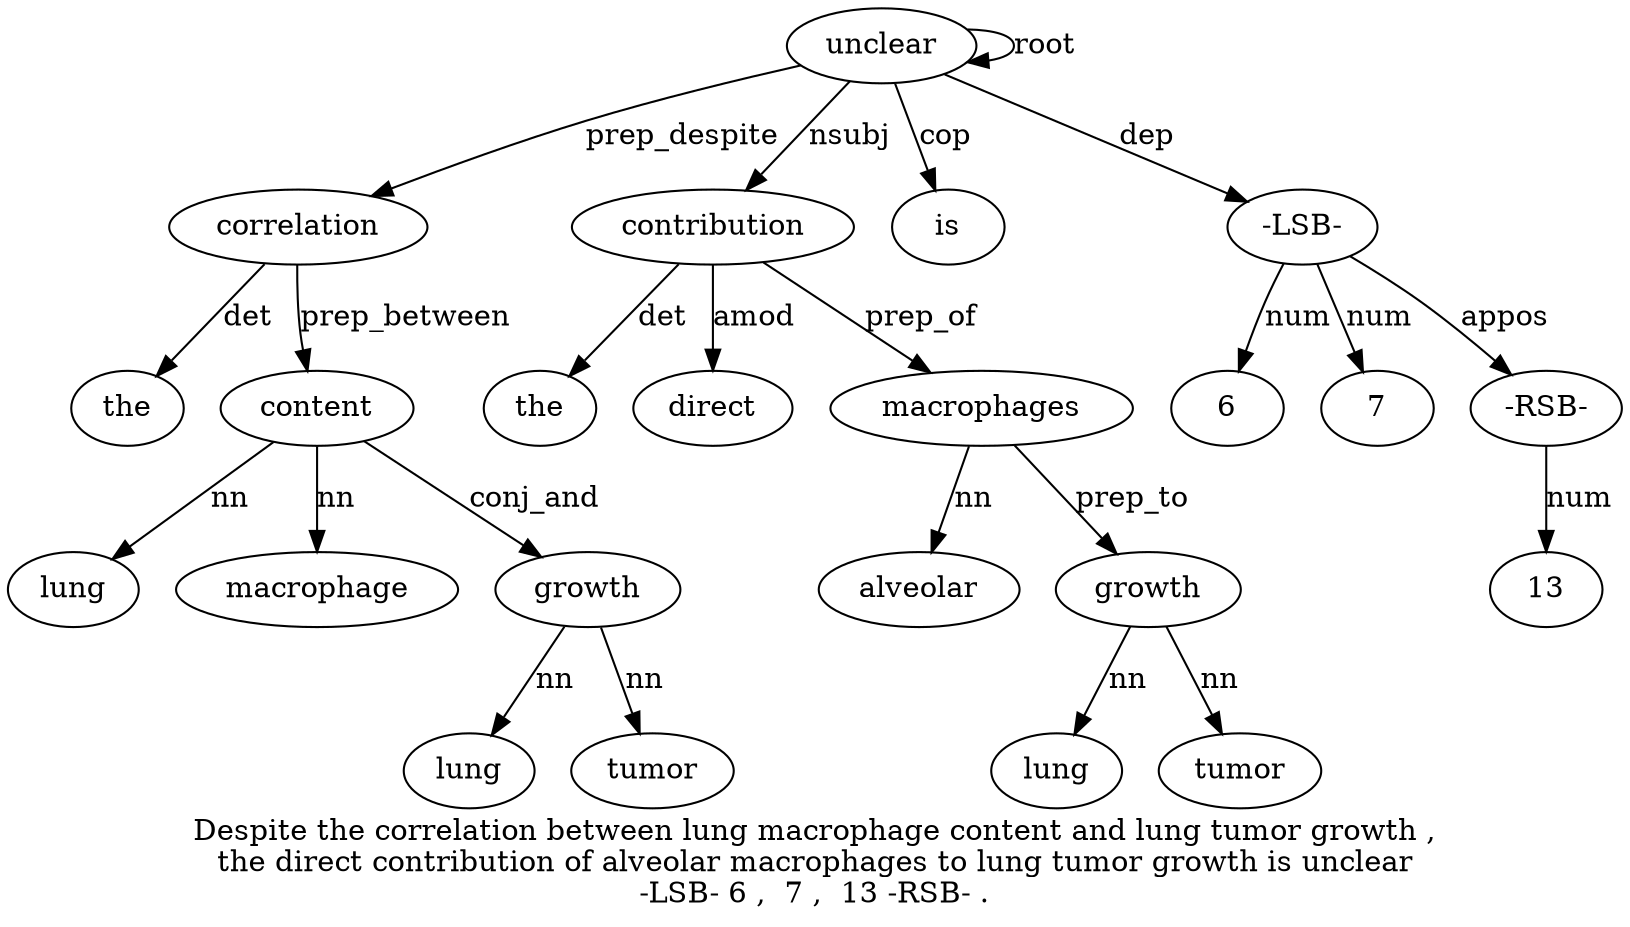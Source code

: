digraph "Despite the correlation between lung macrophage content and lung tumor growth ,  the direct contribution of alveolar macrophages to lung tumor growth is unclear -LSB- 6 ,  7 ,  13 -RSB- ." {
label="Despite the correlation between lung macrophage content and lung tumor growth ,
the direct contribution of alveolar macrophages to lung tumor growth is unclear
-LSB- 6 ,  7 ,  13 -RSB- .";
correlation3 [style=filled, fillcolor=white, label=correlation];
the2 [style=filled, fillcolor=white, label=the];
correlation3 -> the2  [label=det];
unclear24 [style=filled, fillcolor=white, label=unclear];
unclear24 -> correlation3  [label=prep_despite];
content7 [style=filled, fillcolor=white, label=content];
lung5 [style=filled, fillcolor=white, label=lung];
content7 -> lung5  [label=nn];
macrophage6 [style=filled, fillcolor=white, label=macrophage];
content7 -> macrophage6  [label=nn];
correlation3 -> content7  [label=prep_between];
growth11 [style=filled, fillcolor=white, label=growth];
lung9 [style=filled, fillcolor=white, label=lung];
growth11 -> lung9  [label=nn];
tumor10 [style=filled, fillcolor=white, label=tumor];
growth11 -> tumor10  [label=nn];
content7 -> growth11  [label=conj_and];
contribution15 [style=filled, fillcolor=white, label=contribution];
the13 [style=filled, fillcolor=white, label=the];
contribution15 -> the13  [label=det];
direct14 [style=filled, fillcolor=white, label=direct];
contribution15 -> direct14  [label=amod];
unclear24 -> contribution15  [label=nsubj];
macrophages18 [style=filled, fillcolor=white, label=macrophages];
alveolar17 [style=filled, fillcolor=white, label=alveolar];
macrophages18 -> alveolar17  [label=nn];
contribution15 -> macrophages18  [label=prep_of];
growth22 [style=filled, fillcolor=white, label=growth];
lung20 [style=filled, fillcolor=white, label=lung];
growth22 -> lung20  [label=nn];
tumor21 [style=filled, fillcolor=white, label=tumor];
growth22 -> tumor21  [label=nn];
macrophages18 -> growth22  [label=prep_to];
is23 [style=filled, fillcolor=white, label=is];
unclear24 -> is23  [label=cop];
unclear24 -> unclear24  [label=root];
"-LSB-25" [style=filled, fillcolor=white, label="-LSB-"];
unclear24 -> "-LSB-25"  [label=dep];
62 [style=filled, fillcolor=white, label=6];
"-LSB-25" -> 62  [label=num];
728 [style=filled, fillcolor=white, label=7];
"-LSB-25" -> 728  [label=num];
"-RSB-31" [style=filled, fillcolor=white, label="-RSB-"];
1330 [style=filled, fillcolor=white, label=13];
"-RSB-31" -> 1330  [label=num];
"-LSB-25" -> "-RSB-31"  [label=appos];
}
